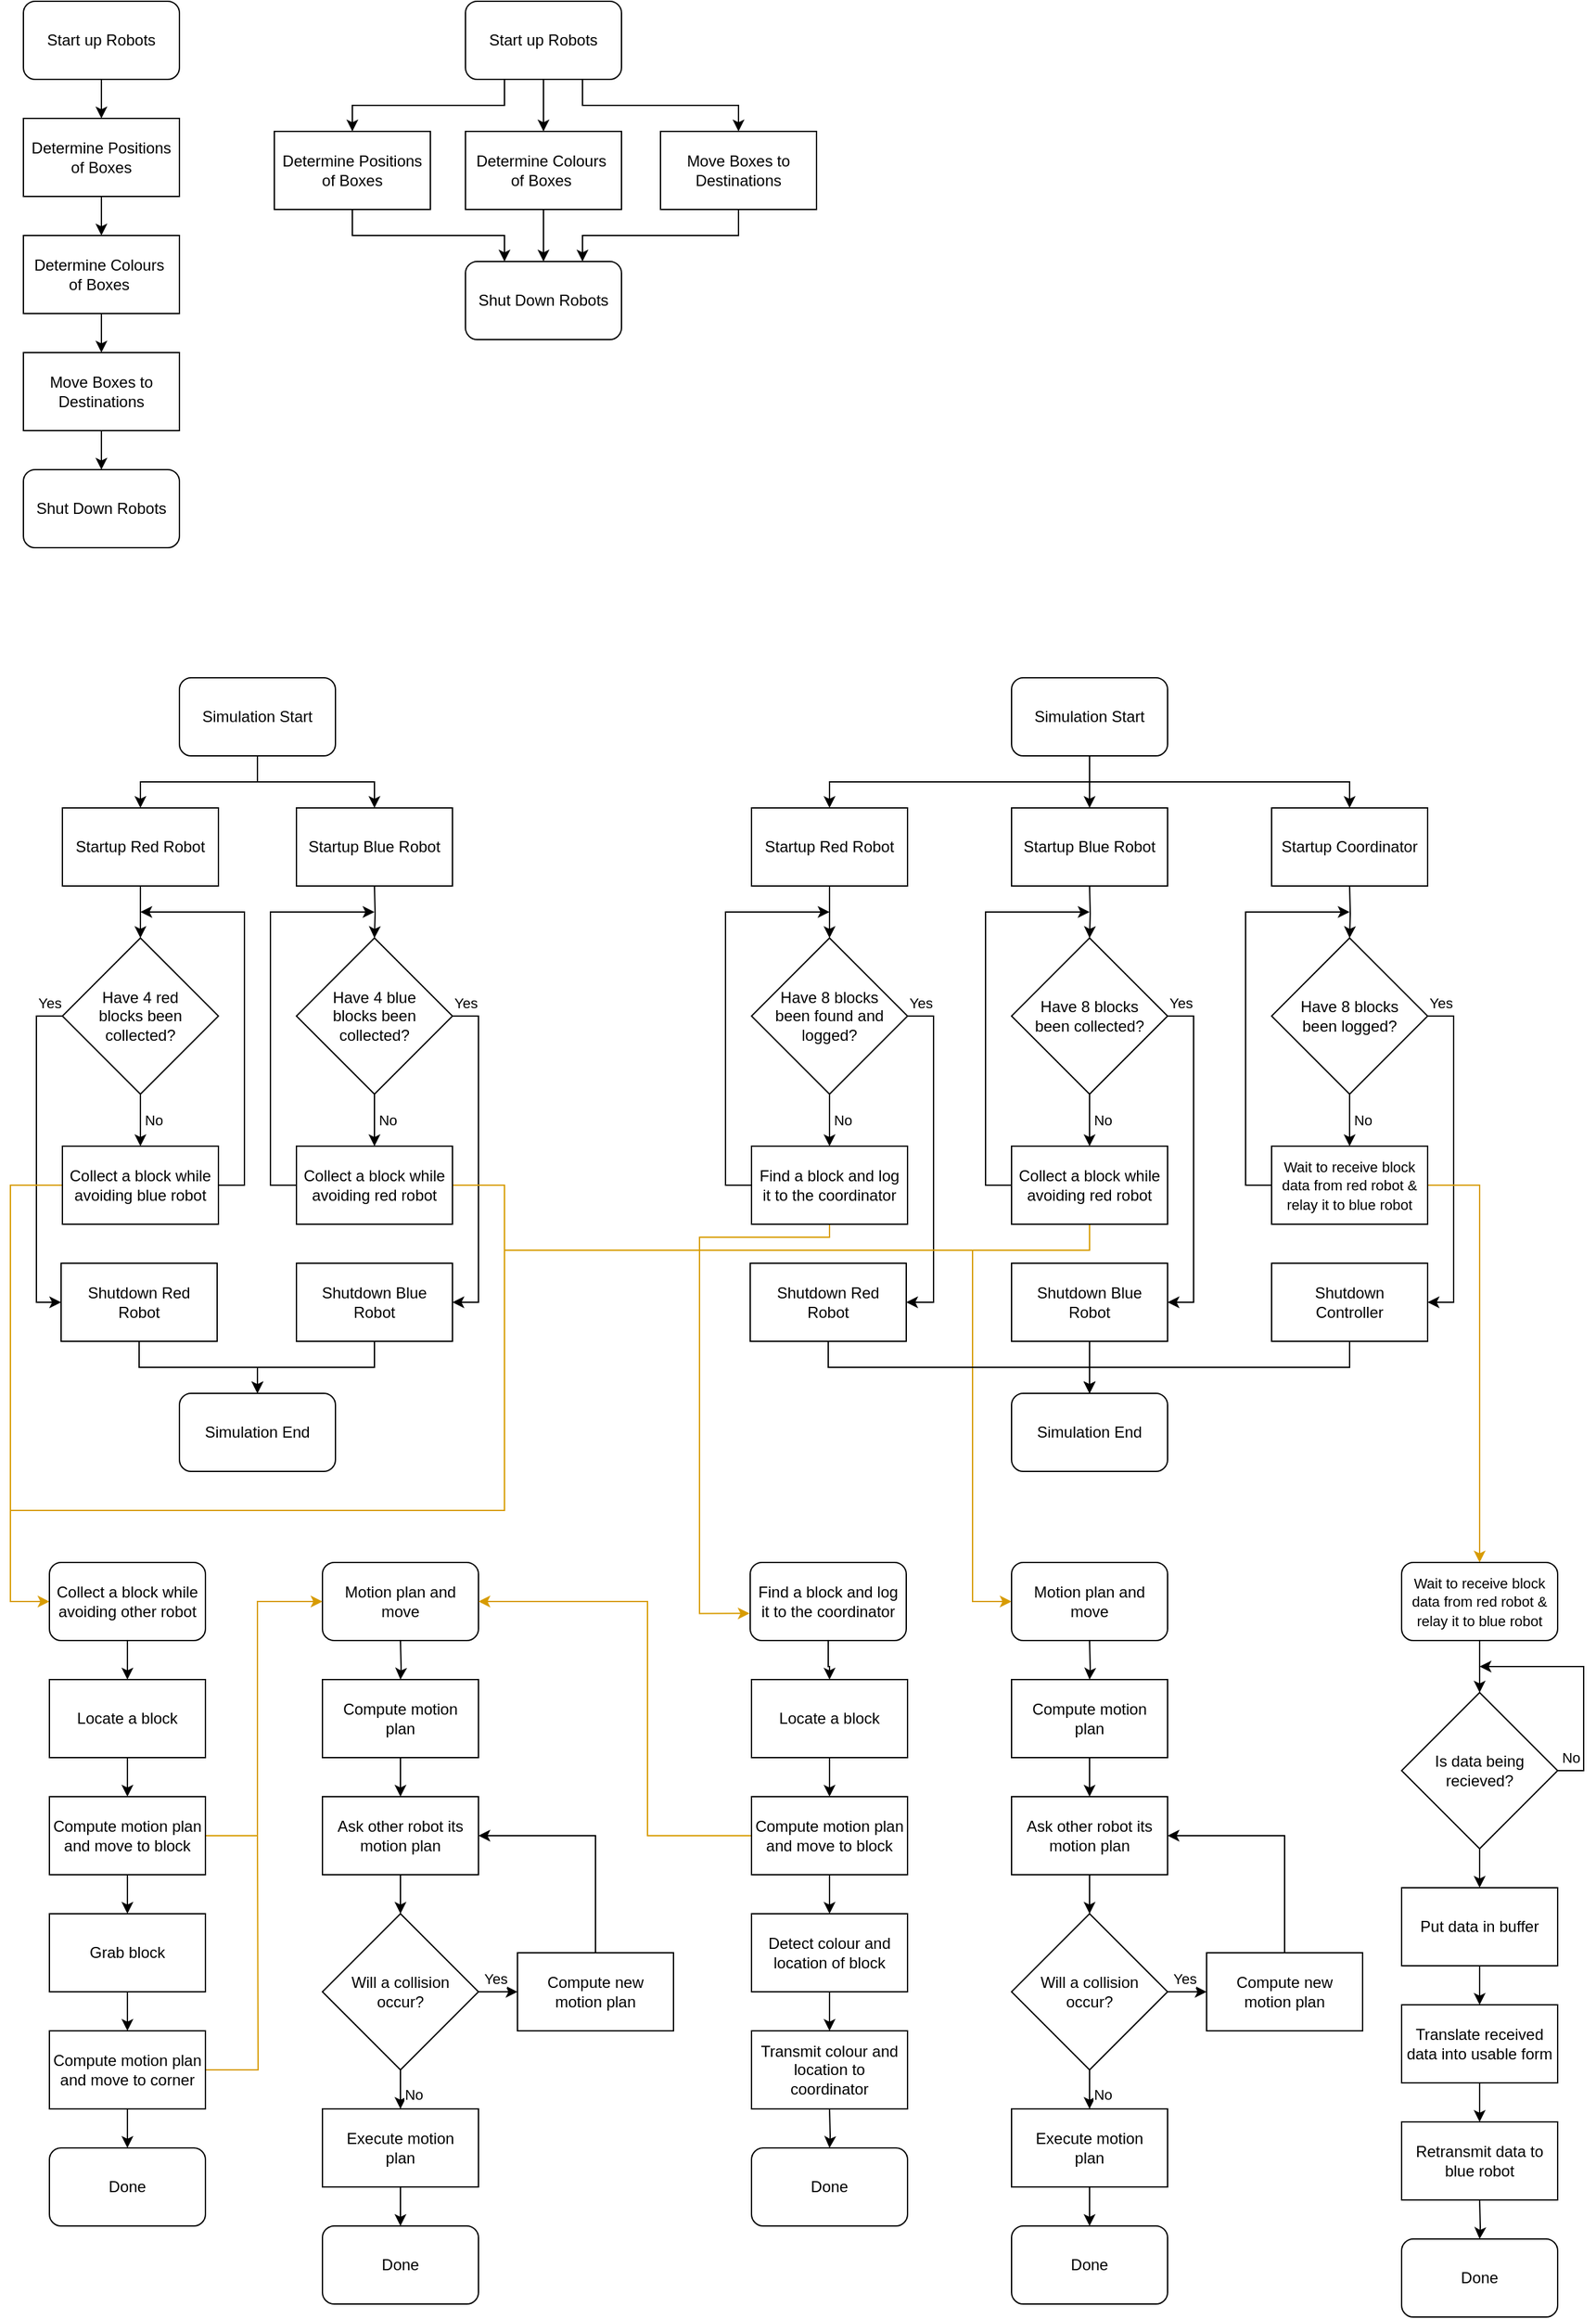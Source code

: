 <mxfile version="14.4.2" type="device"><diagram id="EqmtbJKo36eBYcf1aq3y" name="Page-1"><mxGraphModel dx="1554" dy="559" grid="1" gridSize="10" guides="1" tooltips="1" connect="1" arrows="1" fold="1" page="1" pageScale="1" pageWidth="10000" pageHeight="10000" math="0" shadow="0"><root><mxCell id="0"/><mxCell id="1" parent="0"/><mxCell id="kN3Ki9IEoAP0RZzpFt8Z-3" value="" style="edgeStyle=orthogonalEdgeStyle;rounded=0;orthogonalLoop=1;jettySize=auto;html=1;" parent="1" source="kN3Ki9IEoAP0RZzpFt8Z-1" target="kN3Ki9IEoAP0RZzpFt8Z-2" edge="1"><mxGeometry relative="1" as="geometry"/></mxCell><mxCell id="kN3Ki9IEoAP0RZzpFt8Z-1" value="Start up Robots" style="rounded=1;whiteSpace=wrap;html=1;" parent="1" vertex="1"><mxGeometry x="80" y="40" width="120" height="60" as="geometry"/></mxCell><mxCell id="kN3Ki9IEoAP0RZzpFt8Z-5" value="" style="edgeStyle=orthogonalEdgeStyle;rounded=0;orthogonalLoop=1;jettySize=auto;html=1;" parent="1" source="kN3Ki9IEoAP0RZzpFt8Z-2" target="kN3Ki9IEoAP0RZzpFt8Z-4" edge="1"><mxGeometry relative="1" as="geometry"/></mxCell><mxCell id="kN3Ki9IEoAP0RZzpFt8Z-2" value="Determine Positions of Boxes" style="rounded=0;whiteSpace=wrap;html=1;" parent="1" vertex="1"><mxGeometry x="80" y="130" width="120" height="60" as="geometry"/></mxCell><mxCell id="kN3Ki9IEoAP0RZzpFt8Z-7" value="" style="edgeStyle=orthogonalEdgeStyle;rounded=0;orthogonalLoop=1;jettySize=auto;html=1;" parent="1" source="kN3Ki9IEoAP0RZzpFt8Z-4" target="kN3Ki9IEoAP0RZzpFt8Z-6" edge="1"><mxGeometry relative="1" as="geometry"/></mxCell><mxCell id="kN3Ki9IEoAP0RZzpFt8Z-4" value="Determine Colours&amp;nbsp; &amp;nbsp;of Boxes&amp;nbsp;&amp;nbsp;" style="rounded=0;whiteSpace=wrap;html=1;" parent="1" vertex="1"><mxGeometry x="80" y="220" width="120" height="60" as="geometry"/></mxCell><mxCell id="kN3Ki9IEoAP0RZzpFt8Z-9" value="" style="edgeStyle=orthogonalEdgeStyle;rounded=0;orthogonalLoop=1;jettySize=auto;html=1;" parent="1" source="kN3Ki9IEoAP0RZzpFt8Z-6" target="kN3Ki9IEoAP0RZzpFt8Z-8" edge="1"><mxGeometry relative="1" as="geometry"/></mxCell><mxCell id="kN3Ki9IEoAP0RZzpFt8Z-6" value="Move Boxes to Destinations" style="rounded=0;whiteSpace=wrap;html=1;" parent="1" vertex="1"><mxGeometry x="80" y="310" width="120" height="60" as="geometry"/></mxCell><mxCell id="kN3Ki9IEoAP0RZzpFt8Z-8" value="Shut Down Robots" style="rounded=1;whiteSpace=wrap;html=1;" parent="1" vertex="1"><mxGeometry x="80" y="400" width="120" height="60" as="geometry"/></mxCell><mxCell id="kN3Ki9IEoAP0RZzpFt8Z-23" value="" style="edgeStyle=orthogonalEdgeStyle;rounded=0;orthogonalLoop=1;jettySize=auto;html=1;" parent="1" source="kN3Ki9IEoAP0RZzpFt8Z-13" target="kN3Ki9IEoAP0RZzpFt8Z-17" edge="1"><mxGeometry relative="1" as="geometry"/></mxCell><mxCell id="kN3Ki9IEoAP0RZzpFt8Z-24" style="edgeStyle=orthogonalEdgeStyle;rounded=0;orthogonalLoop=1;jettySize=auto;html=1;exitX=0.25;exitY=1;exitDx=0;exitDy=0;entryX=0.5;entryY=0;entryDx=0;entryDy=0;" parent="1" source="kN3Ki9IEoAP0RZzpFt8Z-13" target="kN3Ki9IEoAP0RZzpFt8Z-15" edge="1"><mxGeometry relative="1" as="geometry"/></mxCell><mxCell id="kN3Ki9IEoAP0RZzpFt8Z-25" style="edgeStyle=orthogonalEdgeStyle;rounded=0;orthogonalLoop=1;jettySize=auto;html=1;exitX=0.75;exitY=1;exitDx=0;exitDy=0;" parent="1" source="kN3Ki9IEoAP0RZzpFt8Z-13" target="kN3Ki9IEoAP0RZzpFt8Z-19" edge="1"><mxGeometry relative="1" as="geometry"/></mxCell><mxCell id="kN3Ki9IEoAP0RZzpFt8Z-13" value="Start up Robots" style="rounded=1;whiteSpace=wrap;html=1;" parent="1" vertex="1"><mxGeometry x="420" y="40" width="120" height="60" as="geometry"/></mxCell><mxCell id="kN3Ki9IEoAP0RZzpFt8Z-28" style="edgeStyle=orthogonalEdgeStyle;rounded=0;orthogonalLoop=1;jettySize=auto;html=1;exitX=0.5;exitY=1;exitDx=0;exitDy=0;entryX=0.25;entryY=0;entryDx=0;entryDy=0;" parent="1" source="kN3Ki9IEoAP0RZzpFt8Z-15" target="kN3Ki9IEoAP0RZzpFt8Z-20" edge="1"><mxGeometry relative="1" as="geometry"/></mxCell><mxCell id="kN3Ki9IEoAP0RZzpFt8Z-15" value="Determine Positions of Boxes" style="rounded=0;whiteSpace=wrap;html=1;" parent="1" vertex="1"><mxGeometry x="273" y="140" width="120" height="60" as="geometry"/></mxCell><mxCell id="kN3Ki9IEoAP0RZzpFt8Z-27" value="" style="edgeStyle=orthogonalEdgeStyle;rounded=0;orthogonalLoop=1;jettySize=auto;html=1;" parent="1" source="kN3Ki9IEoAP0RZzpFt8Z-17" target="kN3Ki9IEoAP0RZzpFt8Z-20" edge="1"><mxGeometry relative="1" as="geometry"/></mxCell><mxCell id="kN3Ki9IEoAP0RZzpFt8Z-17" value="Determine Colours&amp;nbsp; &amp;nbsp;of Boxes&amp;nbsp;&amp;nbsp;" style="rounded=0;whiteSpace=wrap;html=1;" parent="1" vertex="1"><mxGeometry x="420" y="140" width="120" height="60" as="geometry"/></mxCell><mxCell id="kN3Ki9IEoAP0RZzpFt8Z-26" style="edgeStyle=orthogonalEdgeStyle;rounded=0;orthogonalLoop=1;jettySize=auto;html=1;exitX=0.5;exitY=1;exitDx=0;exitDy=0;entryX=0.75;entryY=0;entryDx=0;entryDy=0;" parent="1" source="kN3Ki9IEoAP0RZzpFt8Z-19" target="kN3Ki9IEoAP0RZzpFt8Z-20" edge="1"><mxGeometry relative="1" as="geometry"/></mxCell><mxCell id="kN3Ki9IEoAP0RZzpFt8Z-19" value="Move Boxes to Destinations" style="rounded=0;whiteSpace=wrap;html=1;" parent="1" vertex="1"><mxGeometry x="570" y="140" width="120" height="60" as="geometry"/></mxCell><mxCell id="kN3Ki9IEoAP0RZzpFt8Z-20" value="Shut Down Robots" style="rounded=1;whiteSpace=wrap;html=1;" parent="1" vertex="1"><mxGeometry x="420" y="240" width="120" height="60" as="geometry"/></mxCell><mxCell id="kN3Ki9IEoAP0RZzpFt8Z-56" style="edgeStyle=orthogonalEdgeStyle;rounded=0;orthogonalLoop=1;jettySize=auto;html=1;entryX=0.5;entryY=0;entryDx=0;entryDy=0;" parent="1" source="kN3Ki9IEoAP0RZzpFt8Z-32" target="kN3Ki9IEoAP0RZzpFt8Z-40" edge="1"><mxGeometry relative="1" as="geometry"/></mxCell><mxCell id="kN3Ki9IEoAP0RZzpFt8Z-57" style="edgeStyle=orthogonalEdgeStyle;rounded=0;orthogonalLoop=1;jettySize=auto;html=1;" parent="1" source="kN3Ki9IEoAP0RZzpFt8Z-32" target="kN3Ki9IEoAP0RZzpFt8Z-41" edge="1"><mxGeometry relative="1" as="geometry"/></mxCell><mxCell id="kN3Ki9IEoAP0RZzpFt8Z-32" value="Simulation Start" style="rounded=1;whiteSpace=wrap;html=1;" parent="1" vertex="1"><mxGeometry x="200" y="560" width="120" height="60" as="geometry"/></mxCell><mxCell id="kN3Ki9IEoAP0RZzpFt8Z-39" value="Simulation End" style="rounded=1;whiteSpace=wrap;html=1;" parent="1" vertex="1"><mxGeometry x="200" y="1110" width="120" height="60" as="geometry"/></mxCell><mxCell id="kN3Ki9IEoAP0RZzpFt8Z-46" value="" style="edgeStyle=orthogonalEdgeStyle;rounded=0;orthogonalLoop=1;jettySize=auto;html=1;" parent="1" source="kN3Ki9IEoAP0RZzpFt8Z-40" target="kN3Ki9IEoAP0RZzpFt8Z-45" edge="1"><mxGeometry relative="1" as="geometry"/></mxCell><mxCell id="kN3Ki9IEoAP0RZzpFt8Z-40" value="Startup Red Robot" style="rounded=0;whiteSpace=wrap;html=1;" parent="1" vertex="1"><mxGeometry x="110" y="660" width="120" height="60" as="geometry"/></mxCell><mxCell id="kN3Ki9IEoAP0RZzpFt8Z-41" value="Startup Blue Robot" style="rounded=0;whiteSpace=wrap;html=1;" parent="1" vertex="1"><mxGeometry x="290" y="660" width="120" height="60" as="geometry"/></mxCell><mxCell id="kN3Ki9IEoAP0RZzpFt8Z-50" value="No" style="edgeStyle=orthogonalEdgeStyle;rounded=0;orthogonalLoop=1;jettySize=auto;html=1;" parent="1" source="kN3Ki9IEoAP0RZzpFt8Z-45" target="kN3Ki9IEoAP0RZzpFt8Z-49" edge="1"><mxGeometry y="10" relative="1" as="geometry"><mxPoint as="offset"/></mxGeometry></mxCell><mxCell id="kN3Ki9IEoAP0RZzpFt8Z-63" value="Yes" style="edgeStyle=orthogonalEdgeStyle;rounded=0;orthogonalLoop=1;jettySize=auto;html=1;entryX=0;entryY=0.5;entryDx=0;entryDy=0;" parent="1" source="kN3Ki9IEoAP0RZzpFt8Z-45" target="kN3Ki9IEoAP0RZzpFt8Z-54" edge="1"><mxGeometry x="-0.923" y="-10" relative="1" as="geometry"><mxPoint x="90" y="1040" as="targetPoint"/><Array as="points"><mxPoint x="90" y="820"/><mxPoint x="90" y="1040"/></Array><mxPoint as="offset"/></mxGeometry></mxCell><mxCell id="kN3Ki9IEoAP0RZzpFt8Z-45" value="Have 4 red&lt;br&gt;blocks been collected?" style="rhombus;whiteSpace=wrap;html=1;" parent="1" vertex="1"><mxGeometry x="110" y="760" width="120" height="120" as="geometry"/></mxCell><mxCell id="kN3Ki9IEoAP0RZzpFt8Z-47" value="" style="edgeStyle=orthogonalEdgeStyle;rounded=0;orthogonalLoop=1;jettySize=auto;html=1;" parent="1" target="kN3Ki9IEoAP0RZzpFt8Z-48" edge="1"><mxGeometry relative="1" as="geometry"><mxPoint x="350" y="720" as="sourcePoint"/></mxGeometry></mxCell><mxCell id="kN3Ki9IEoAP0RZzpFt8Z-59" value="No" style="edgeStyle=orthogonalEdgeStyle;rounded=0;orthogonalLoop=1;jettySize=auto;html=1;" parent="1" source="kN3Ki9IEoAP0RZzpFt8Z-48" target="kN3Ki9IEoAP0RZzpFt8Z-52" edge="1"><mxGeometry y="10" relative="1" as="geometry"><mxPoint as="offset"/></mxGeometry></mxCell><mxCell id="kN3Ki9IEoAP0RZzpFt8Z-62" value="Yes" style="edgeStyle=orthogonalEdgeStyle;rounded=0;orthogonalLoop=1;jettySize=auto;html=1;entryX=1;entryY=0.5;entryDx=0;entryDy=0;" parent="1" source="kN3Ki9IEoAP0RZzpFt8Z-48" target="kN3Ki9IEoAP0RZzpFt8Z-55" edge="1"><mxGeometry x="-0.923" y="10" relative="1" as="geometry"><mxPoint x="430" y="1040" as="targetPoint"/><Array as="points"><mxPoint x="430" y="820"/><mxPoint x="430" y="1040"/></Array><mxPoint as="offset"/></mxGeometry></mxCell><mxCell id="kN3Ki9IEoAP0RZzpFt8Z-48" value="Have 4 blue&lt;br&gt;blocks been collected?" style="rhombus;whiteSpace=wrap;html=1;" parent="1" vertex="1"><mxGeometry x="290" y="760" width="120" height="120" as="geometry"/></mxCell><mxCell id="kN3Ki9IEoAP0RZzpFt8Z-58" style="edgeStyle=orthogonalEdgeStyle;rounded=0;orthogonalLoop=1;jettySize=auto;html=1;" parent="1" source="kN3Ki9IEoAP0RZzpFt8Z-49" edge="1"><mxGeometry relative="1" as="geometry"><mxPoint x="170" y="740" as="targetPoint"/><Array as="points"><mxPoint x="250" y="950"/><mxPoint x="250" y="740"/></Array></mxGeometry></mxCell><mxCell id="DduvDmecqhcEpAnjBO_--11" style="edgeStyle=orthogonalEdgeStyle;rounded=0;orthogonalLoop=1;jettySize=auto;html=1;exitX=0;exitY=0.5;exitDx=0;exitDy=0;entryX=0;entryY=0.5;entryDx=0;entryDy=0;fillColor=#ffe6cc;strokeColor=#d79b00;" edge="1" parent="1" source="kN3Ki9IEoAP0RZzpFt8Z-49" target="DduvDmecqhcEpAnjBO_--1"><mxGeometry relative="1" as="geometry"><Array as="points"><mxPoint x="70" y="950"/><mxPoint x="70" y="1270"/></Array></mxGeometry></mxCell><mxCell id="kN3Ki9IEoAP0RZzpFt8Z-49" value="Collect a block while avoiding blue robot" style="rounded=0;whiteSpace=wrap;html=1;" parent="1" vertex="1"><mxGeometry x="110" y="920" width="120" height="60" as="geometry"/></mxCell><mxCell id="kN3Ki9IEoAP0RZzpFt8Z-60" style="edgeStyle=orthogonalEdgeStyle;rounded=0;orthogonalLoop=1;jettySize=auto;html=1;" parent="1" source="kN3Ki9IEoAP0RZzpFt8Z-52" edge="1"><mxGeometry relative="1" as="geometry"><mxPoint x="350" y="740" as="targetPoint"/><Array as="points"><mxPoint x="270" y="950"/><mxPoint x="270" y="740"/></Array></mxGeometry></mxCell><mxCell id="DduvDmecqhcEpAnjBO_--44" style="edgeStyle=orthogonalEdgeStyle;rounded=0;orthogonalLoop=1;jettySize=auto;html=1;endArrow=none;endFill=0;fillColor=#ffe6cc;strokeColor=#d79b00;" edge="1" parent="1" source="kN3Ki9IEoAP0RZzpFt8Z-52"><mxGeometry relative="1" as="geometry"><mxPoint x="70" y="1200" as="targetPoint"/><Array as="points"><mxPoint x="450" y="950"/><mxPoint x="450" y="1200"/></Array></mxGeometry></mxCell><mxCell id="kN3Ki9IEoAP0RZzpFt8Z-52" value="Collect a block while avoiding red robot" style="rounded=0;whiteSpace=wrap;html=1;" parent="1" vertex="1"><mxGeometry x="290" y="920" width="120" height="60" as="geometry"/></mxCell><mxCell id="kN3Ki9IEoAP0RZzpFt8Z-64" style="edgeStyle=orthogonalEdgeStyle;rounded=0;orthogonalLoop=1;jettySize=auto;html=1;entryX=0.5;entryY=0;entryDx=0;entryDy=0;" parent="1" source="kN3Ki9IEoAP0RZzpFt8Z-54" target="kN3Ki9IEoAP0RZzpFt8Z-39" edge="1"><mxGeometry relative="1" as="geometry"/></mxCell><mxCell id="kN3Ki9IEoAP0RZzpFt8Z-54" value="Shutdown Red&lt;br&gt;Robot" style="rounded=0;whiteSpace=wrap;html=1;" parent="1" vertex="1"><mxGeometry x="109" y="1010" width="120" height="60" as="geometry"/></mxCell><mxCell id="kN3Ki9IEoAP0RZzpFt8Z-65" style="edgeStyle=orthogonalEdgeStyle;rounded=0;orthogonalLoop=1;jettySize=auto;html=1;" parent="1" source="kN3Ki9IEoAP0RZzpFt8Z-55" edge="1"><mxGeometry relative="1" as="geometry"><mxPoint x="260" y="1110" as="targetPoint"/><Array as="points"><mxPoint x="350" y="1090"/><mxPoint x="260" y="1090"/></Array></mxGeometry></mxCell><mxCell id="kN3Ki9IEoAP0RZzpFt8Z-55" value="Shutdown Blue&lt;br&gt;Robot" style="rounded=0;whiteSpace=wrap;html=1;" parent="1" vertex="1"><mxGeometry x="290" y="1010" width="120" height="60" as="geometry"/></mxCell><mxCell id="kN3Ki9IEoAP0RZzpFt8Z-100" style="edgeStyle=orthogonalEdgeStyle;rounded=0;orthogonalLoop=1;jettySize=auto;html=1;strokeColor=#000000;entryX=0.5;entryY=0;entryDx=0;entryDy=0;" parent="1" source="kN3Ki9IEoAP0RZzpFt8Z-68" target="kN3Ki9IEoAP0RZzpFt8Z-71" edge="1"><mxGeometry relative="1" as="geometry"><mxPoint x="840" y="650" as="targetPoint"/><Array as="points"><mxPoint x="900" y="640"/><mxPoint x="700" y="640"/></Array></mxGeometry></mxCell><mxCell id="kN3Ki9IEoAP0RZzpFt8Z-101" style="edgeStyle=orthogonalEdgeStyle;rounded=0;orthogonalLoop=1;jettySize=auto;html=1;strokeColor=#000000;" parent="1" source="kN3Ki9IEoAP0RZzpFt8Z-68" target="kN3Ki9IEoAP0RZzpFt8Z-91" edge="1"><mxGeometry relative="1" as="geometry"><Array as="points"><mxPoint x="900" y="640"/><mxPoint x="1100" y="640"/></Array></mxGeometry></mxCell><mxCell id="kN3Ki9IEoAP0RZzpFt8Z-102" value="" style="edgeStyle=orthogonalEdgeStyle;rounded=0;orthogonalLoop=1;jettySize=auto;html=1;strokeColor=#000000;" parent="1" source="kN3Ki9IEoAP0RZzpFt8Z-68" target="kN3Ki9IEoAP0RZzpFt8Z-72" edge="1"><mxGeometry relative="1" as="geometry"/></mxCell><mxCell id="kN3Ki9IEoAP0RZzpFt8Z-68" value="Simulation Start" style="rounded=1;whiteSpace=wrap;html=1;" parent="1" vertex="1"><mxGeometry x="840" y="560" width="120" height="60" as="geometry"/></mxCell><mxCell id="kN3Ki9IEoAP0RZzpFt8Z-69" value="Simulation End" style="rounded=1;whiteSpace=wrap;html=1;" parent="1" vertex="1"><mxGeometry x="840" y="1110" width="120" height="60" as="geometry"/></mxCell><mxCell id="kN3Ki9IEoAP0RZzpFt8Z-70" value="" style="edgeStyle=orthogonalEdgeStyle;rounded=0;orthogonalLoop=1;jettySize=auto;html=1;" parent="1" source="kN3Ki9IEoAP0RZzpFt8Z-71" target="kN3Ki9IEoAP0RZzpFt8Z-75" edge="1"><mxGeometry relative="1" as="geometry"/></mxCell><mxCell id="kN3Ki9IEoAP0RZzpFt8Z-71" value="Startup Red Robot" style="rounded=0;whiteSpace=wrap;html=1;" parent="1" vertex="1"><mxGeometry x="640" y="660" width="120" height="60" as="geometry"/></mxCell><mxCell id="kN3Ki9IEoAP0RZzpFt8Z-72" value="Startup Blue Robot" style="rounded=0;whiteSpace=wrap;html=1;" parent="1" vertex="1"><mxGeometry x="840" y="660" width="120" height="60" as="geometry"/></mxCell><mxCell id="kN3Ki9IEoAP0RZzpFt8Z-73" value="No" style="edgeStyle=orthogonalEdgeStyle;rounded=0;orthogonalLoop=1;jettySize=auto;html=1;" parent="1" source="kN3Ki9IEoAP0RZzpFt8Z-75" target="kN3Ki9IEoAP0RZzpFt8Z-81" edge="1"><mxGeometry y="10" relative="1" as="geometry"><mxPoint as="offset"/></mxGeometry></mxCell><mxCell id="kN3Ki9IEoAP0RZzpFt8Z-89" value="Yes" style="edgeStyle=orthogonalEdgeStyle;rounded=0;orthogonalLoop=1;jettySize=auto;html=1;strokeColor=#000000;entryX=1;entryY=0.5;entryDx=0;entryDy=0;" parent="1" source="kN3Ki9IEoAP0RZzpFt8Z-75" target="kN3Ki9IEoAP0RZzpFt8Z-85" edge="1"><mxGeometry x="-0.923" y="10" relative="1" as="geometry"><mxPoint x="770" y="1040" as="targetPoint"/><Array as="points"><mxPoint x="780" y="820"/><mxPoint x="780" y="1040"/></Array><mxPoint as="offset"/></mxGeometry></mxCell><mxCell id="kN3Ki9IEoAP0RZzpFt8Z-75" value="Have 8 blocks&lt;br&gt;been found and&lt;br&gt;logged?" style="rhombus;whiteSpace=wrap;html=1;" parent="1" vertex="1"><mxGeometry x="640" y="760" width="120" height="120" as="geometry"/></mxCell><mxCell id="kN3Ki9IEoAP0RZzpFt8Z-76" value="" style="edgeStyle=orthogonalEdgeStyle;rounded=0;orthogonalLoop=1;jettySize=auto;html=1;" parent="1" target="kN3Ki9IEoAP0RZzpFt8Z-79" edge="1"><mxGeometry relative="1" as="geometry"><mxPoint x="900.0" y="720" as="sourcePoint"/></mxGeometry></mxCell><mxCell id="kN3Ki9IEoAP0RZzpFt8Z-77" value="No" style="edgeStyle=orthogonalEdgeStyle;rounded=0;orthogonalLoop=1;jettySize=auto;html=1;" parent="1" source="kN3Ki9IEoAP0RZzpFt8Z-79" target="kN3Ki9IEoAP0RZzpFt8Z-83" edge="1"><mxGeometry y="10" relative="1" as="geometry"><mxPoint as="offset"/></mxGeometry></mxCell><mxCell id="kN3Ki9IEoAP0RZzpFt8Z-78" value="Yes" style="edgeStyle=orthogonalEdgeStyle;rounded=0;orthogonalLoop=1;jettySize=auto;html=1;entryX=1;entryY=0.5;entryDx=0;entryDy=0;" parent="1" source="kN3Ki9IEoAP0RZzpFt8Z-79" target="kN3Ki9IEoAP0RZzpFt8Z-87" edge="1"><mxGeometry x="-0.923" y="10" relative="1" as="geometry"><mxPoint x="980" y="1040" as="targetPoint"/><Array as="points"><mxPoint x="980" y="820"/><mxPoint x="980" y="1040"/></Array><mxPoint as="offset"/></mxGeometry></mxCell><mxCell id="kN3Ki9IEoAP0RZzpFt8Z-79" value="Have 8&amp;nbsp;blocks&lt;br&gt;been collected?" style="rhombus;whiteSpace=wrap;html=1;" parent="1" vertex="1"><mxGeometry x="840" y="760" width="120" height="120" as="geometry"/></mxCell><mxCell id="kN3Ki9IEoAP0RZzpFt8Z-90" style="edgeStyle=orthogonalEdgeStyle;rounded=0;orthogonalLoop=1;jettySize=auto;html=1;strokeColor=#000000;" parent="1" source="kN3Ki9IEoAP0RZzpFt8Z-81" edge="1"><mxGeometry relative="1" as="geometry"><mxPoint x="700" y="740" as="targetPoint"/><Array as="points"><mxPoint x="620" y="950"/><mxPoint x="620" y="740"/></Array></mxGeometry></mxCell><mxCell id="DduvDmecqhcEpAnjBO_--46" style="edgeStyle=orthogonalEdgeStyle;rounded=0;orthogonalLoop=1;jettySize=auto;html=1;entryX=-0.004;entryY=0.653;entryDx=0;entryDy=0;entryPerimeter=0;endArrow=classic;endFill=1;fillColor=#ffe6cc;strokeColor=#d79b00;" edge="1" parent="1" source="kN3Ki9IEoAP0RZzpFt8Z-81" target="DduvDmecqhcEpAnjBO_--45"><mxGeometry relative="1" as="geometry"><Array as="points"><mxPoint x="700" y="990"/><mxPoint x="600" y="990"/><mxPoint x="600" y="1279"/></Array></mxGeometry></mxCell><mxCell id="kN3Ki9IEoAP0RZzpFt8Z-81" value="Find a block and log&lt;br&gt;it to the coordinator" style="rounded=0;whiteSpace=wrap;html=1;" parent="1" vertex="1"><mxGeometry x="640" y="920" width="120" height="60" as="geometry"/></mxCell><mxCell id="kN3Ki9IEoAP0RZzpFt8Z-82" style="edgeStyle=orthogonalEdgeStyle;rounded=0;orthogonalLoop=1;jettySize=auto;html=1;" parent="1" source="kN3Ki9IEoAP0RZzpFt8Z-83" edge="1"><mxGeometry relative="1" as="geometry"><mxPoint x="900.0" y="740" as="targetPoint"/><Array as="points"><mxPoint x="820" y="950"/><mxPoint x="820" y="740"/></Array></mxGeometry></mxCell><mxCell id="DduvDmecqhcEpAnjBO_--59" style="edgeStyle=orthogonalEdgeStyle;rounded=0;orthogonalLoop=1;jettySize=auto;html=1;endArrow=none;endFill=0;fillColor=#ffe6cc;strokeColor=#d79b00;" edge="1" parent="1" source="kN3Ki9IEoAP0RZzpFt8Z-83"><mxGeometry relative="1" as="geometry"><mxPoint x="450" y="1010" as="targetPoint"/><Array as="points"><mxPoint x="900" y="1000"/><mxPoint x="450" y="1000"/></Array></mxGeometry></mxCell><mxCell id="DduvDmecqhcEpAnjBO_--89" style="edgeStyle=orthogonalEdgeStyle;rounded=0;orthogonalLoop=1;jettySize=auto;html=1;entryX=0;entryY=0.5;entryDx=0;entryDy=0;endArrow=classic;endFill=1;fillColor=#ffe6cc;strokeColor=#d79b00;" edge="1" parent="1" source="kN3Ki9IEoAP0RZzpFt8Z-83" target="DduvDmecqhcEpAnjBO_--84"><mxGeometry relative="1" as="geometry"><Array as="points"><mxPoint x="900" y="1000"/><mxPoint x="810" y="1000"/><mxPoint x="810" y="1270"/></Array></mxGeometry></mxCell><mxCell id="kN3Ki9IEoAP0RZzpFt8Z-83" value="Collect a block while avoiding red robot" style="rounded=0;whiteSpace=wrap;html=1;" parent="1" vertex="1"><mxGeometry x="840" y="920" width="120" height="60" as="geometry"/></mxCell><mxCell id="kN3Ki9IEoAP0RZzpFt8Z-103" style="edgeStyle=orthogonalEdgeStyle;rounded=0;orthogonalLoop=1;jettySize=auto;html=1;entryX=0.5;entryY=0;entryDx=0;entryDy=0;strokeColor=#000000;" parent="1" source="kN3Ki9IEoAP0RZzpFt8Z-85" target="kN3Ki9IEoAP0RZzpFt8Z-69" edge="1"><mxGeometry relative="1" as="geometry"><Array as="points"><mxPoint x="699" y="1090"/><mxPoint x="900" y="1090"/></Array></mxGeometry></mxCell><mxCell id="kN3Ki9IEoAP0RZzpFt8Z-85" value="Shutdown Red&lt;br&gt;Robot" style="rounded=0;whiteSpace=wrap;html=1;" parent="1" vertex="1"><mxGeometry x="639" y="1010" width="120" height="60" as="geometry"/></mxCell><mxCell id="kN3Ki9IEoAP0RZzpFt8Z-104" value="" style="edgeStyle=orthogonalEdgeStyle;rounded=0;orthogonalLoop=1;jettySize=auto;html=1;strokeColor=#000000;" parent="1" source="kN3Ki9IEoAP0RZzpFt8Z-87" target="kN3Ki9IEoAP0RZzpFt8Z-69" edge="1"><mxGeometry relative="1" as="geometry"/></mxCell><mxCell id="kN3Ki9IEoAP0RZzpFt8Z-87" value="Shutdown Blue&lt;br&gt;Robot" style="rounded=0;whiteSpace=wrap;html=1;" parent="1" vertex="1"><mxGeometry x="840" y="1010" width="120" height="60" as="geometry"/></mxCell><mxCell id="kN3Ki9IEoAP0RZzpFt8Z-91" value="Startup Coordinator" style="rounded=0;whiteSpace=wrap;html=1;" parent="1" vertex="1"><mxGeometry x="1040" y="660" width="120" height="60" as="geometry"/></mxCell><mxCell id="kN3Ki9IEoAP0RZzpFt8Z-92" value="" style="edgeStyle=orthogonalEdgeStyle;rounded=0;orthogonalLoop=1;jettySize=auto;html=1;" parent="1" target="kN3Ki9IEoAP0RZzpFt8Z-95" edge="1"><mxGeometry relative="1" as="geometry"><mxPoint x="1100.0" y="720" as="sourcePoint"/></mxGeometry></mxCell><mxCell id="kN3Ki9IEoAP0RZzpFt8Z-93" value="No" style="edgeStyle=orthogonalEdgeStyle;rounded=0;orthogonalLoop=1;jettySize=auto;html=1;" parent="1" source="kN3Ki9IEoAP0RZzpFt8Z-95" target="kN3Ki9IEoAP0RZzpFt8Z-97" edge="1"><mxGeometry y="10" relative="1" as="geometry"><mxPoint as="offset"/></mxGeometry></mxCell><mxCell id="kN3Ki9IEoAP0RZzpFt8Z-94" value="Yes" style="edgeStyle=orthogonalEdgeStyle;rounded=0;orthogonalLoop=1;jettySize=auto;html=1;entryX=1;entryY=0.5;entryDx=0;entryDy=0;" parent="1" source="kN3Ki9IEoAP0RZzpFt8Z-95" target="kN3Ki9IEoAP0RZzpFt8Z-98" edge="1"><mxGeometry x="-0.923" y="10" relative="1" as="geometry"><mxPoint x="1180" y="1040" as="targetPoint"/><Array as="points"><mxPoint x="1180" y="820"/><mxPoint x="1180" y="1040"/></Array><mxPoint as="offset"/></mxGeometry></mxCell><mxCell id="kN3Ki9IEoAP0RZzpFt8Z-95" value="Have 8&amp;nbsp;blocks&lt;br&gt;been logged?" style="rhombus;whiteSpace=wrap;html=1;" parent="1" vertex="1"><mxGeometry x="1040" y="760" width="120" height="120" as="geometry"/></mxCell><mxCell id="kN3Ki9IEoAP0RZzpFt8Z-96" style="edgeStyle=orthogonalEdgeStyle;rounded=0;orthogonalLoop=1;jettySize=auto;html=1;" parent="1" source="kN3Ki9IEoAP0RZzpFt8Z-97" edge="1"><mxGeometry relative="1" as="geometry"><mxPoint x="1100.0" y="740" as="targetPoint"/><Array as="points"><mxPoint x="1020" y="950"/><mxPoint x="1020" y="740"/></Array></mxGeometry></mxCell><mxCell id="DduvDmecqhcEpAnjBO_--61" style="edgeStyle=orthogonalEdgeStyle;rounded=0;orthogonalLoop=1;jettySize=auto;html=1;endArrow=classic;endFill=1;fillColor=#ffe6cc;strokeColor=#d79b00;entryX=0.5;entryY=0;entryDx=0;entryDy=0;" edge="1" parent="1" source="kN3Ki9IEoAP0RZzpFt8Z-97" target="DduvDmecqhcEpAnjBO_--60"><mxGeometry relative="1" as="geometry"><mxPoint x="1220" y="1230" as="targetPoint"/><Array as="points"><mxPoint x="1200" y="950"/></Array></mxGeometry></mxCell><mxCell id="kN3Ki9IEoAP0RZzpFt8Z-97" value="&lt;font style=&quot;font-size: 11px&quot;&gt;Wait to receive block data from red robot &amp;amp; relay it to blue robot&lt;/font&gt;" style="rounded=0;whiteSpace=wrap;html=1;" parent="1" vertex="1"><mxGeometry x="1040" y="920" width="120" height="60" as="geometry"/></mxCell><mxCell id="kN3Ki9IEoAP0RZzpFt8Z-105" style="edgeStyle=orthogonalEdgeStyle;rounded=0;orthogonalLoop=1;jettySize=auto;html=1;entryX=0.5;entryY=0;entryDx=0;entryDy=0;strokeColor=#000000;" parent="1" source="kN3Ki9IEoAP0RZzpFt8Z-98" target="kN3Ki9IEoAP0RZzpFt8Z-69" edge="1"><mxGeometry relative="1" as="geometry"><Array as="points"><mxPoint x="1100" y="1090"/><mxPoint x="900" y="1090"/></Array></mxGeometry></mxCell><mxCell id="kN3Ki9IEoAP0RZzpFt8Z-98" value="Shutdown&lt;br&gt;Controller" style="rounded=0;whiteSpace=wrap;html=1;" parent="1" vertex="1"><mxGeometry x="1040" y="1010" width="120" height="60" as="geometry"/></mxCell><mxCell id="DduvDmecqhcEpAnjBO_--3" value="" style="edgeStyle=orthogonalEdgeStyle;rounded=0;orthogonalLoop=1;jettySize=auto;html=1;" edge="1" parent="1" source="DduvDmecqhcEpAnjBO_--1" target="DduvDmecqhcEpAnjBO_--2"><mxGeometry relative="1" as="geometry"/></mxCell><mxCell id="DduvDmecqhcEpAnjBO_--1" value="Collect a block while avoiding other robot" style="rounded=1;whiteSpace=wrap;html=1;" vertex="1" parent="1"><mxGeometry x="100" y="1240" width="120" height="60" as="geometry"/></mxCell><mxCell id="DduvDmecqhcEpAnjBO_--5" value="" style="edgeStyle=orthogonalEdgeStyle;rounded=0;orthogonalLoop=1;jettySize=auto;html=1;" edge="1" parent="1" target="DduvDmecqhcEpAnjBO_--4"><mxGeometry relative="1" as="geometry"><mxPoint x="370" y="1300" as="sourcePoint"/></mxGeometry></mxCell><mxCell id="DduvDmecqhcEpAnjBO_--38" value="" style="edgeStyle=orthogonalEdgeStyle;rounded=0;orthogonalLoop=1;jettySize=auto;html=1;" edge="1" parent="1" source="DduvDmecqhcEpAnjBO_--2" target="DduvDmecqhcEpAnjBO_--37"><mxGeometry relative="1" as="geometry"/></mxCell><mxCell id="DduvDmecqhcEpAnjBO_--2" value="Locate a block" style="rounded=0;whiteSpace=wrap;html=1;" vertex="1" parent="1"><mxGeometry x="100" y="1330" width="120" height="60" as="geometry"/></mxCell><mxCell id="DduvDmecqhcEpAnjBO_--7" value="" style="edgeStyle=orthogonalEdgeStyle;rounded=0;orthogonalLoop=1;jettySize=auto;html=1;" edge="1" parent="1" source="DduvDmecqhcEpAnjBO_--4" target="DduvDmecqhcEpAnjBO_--6"><mxGeometry relative="1" as="geometry"/></mxCell><mxCell id="DduvDmecqhcEpAnjBO_--4" value="Compute motion&lt;br&gt;plan" style="rounded=0;whiteSpace=wrap;html=1;" vertex="1" parent="1"><mxGeometry x="310" y="1330" width="120" height="60" as="geometry"/></mxCell><mxCell id="DduvDmecqhcEpAnjBO_--9" value="" style="edgeStyle=orthogonalEdgeStyle;rounded=0;orthogonalLoop=1;jettySize=auto;html=1;" edge="1" parent="1" source="DduvDmecqhcEpAnjBO_--6" target="DduvDmecqhcEpAnjBO_--8"><mxGeometry relative="1" as="geometry"/></mxCell><mxCell id="DduvDmecqhcEpAnjBO_--6" value="Ask other robot its motion plan" style="rounded=0;whiteSpace=wrap;html=1;" vertex="1" parent="1"><mxGeometry x="310" y="1420" width="120" height="60" as="geometry"/></mxCell><mxCell id="DduvDmecqhcEpAnjBO_--14" value="No" style="edgeStyle=orthogonalEdgeStyle;rounded=0;orthogonalLoop=1;jettySize=auto;html=1;" edge="1" parent="1" source="DduvDmecqhcEpAnjBO_--8"><mxGeometry x="0.2" y="10" relative="1" as="geometry"><mxPoint x="370" y="1660" as="targetPoint"/><mxPoint as="offset"/></mxGeometry></mxCell><mxCell id="DduvDmecqhcEpAnjBO_--28" value="Yes" style="edgeStyle=orthogonalEdgeStyle;rounded=0;orthogonalLoop=1;jettySize=auto;html=1;" edge="1" parent="1" source="DduvDmecqhcEpAnjBO_--8" target="DduvDmecqhcEpAnjBO_--27"><mxGeometry x="-0.5" y="10" relative="1" as="geometry"><mxPoint as="offset"/></mxGeometry></mxCell><mxCell id="DduvDmecqhcEpAnjBO_--8" value="Will a collision&lt;br&gt;occur?" style="rhombus;whiteSpace=wrap;html=1;" vertex="1" parent="1"><mxGeometry x="310" y="1510" width="120" height="120" as="geometry"/></mxCell><mxCell id="DduvDmecqhcEpAnjBO_--15" value="Grab block" style="rounded=0;whiteSpace=wrap;html=1;" vertex="1" parent="1"><mxGeometry x="100" y="1510" width="120" height="60" as="geometry"/></mxCell><mxCell id="DduvDmecqhcEpAnjBO_--17" value="" style="edgeStyle=orthogonalEdgeStyle;rounded=0;orthogonalLoop=1;jettySize=auto;html=1;" edge="1" parent="1"><mxGeometry relative="1" as="geometry"><mxPoint x="160" y="1570" as="sourcePoint"/><mxPoint x="160.0" y="1600" as="targetPoint"/></mxGeometry></mxCell><mxCell id="DduvDmecqhcEpAnjBO_--25" value="Done" style="rounded=1;whiteSpace=wrap;html=1;" vertex="1" parent="1"><mxGeometry x="100" y="1690" width="120" height="60" as="geometry"/></mxCell><mxCell id="DduvDmecqhcEpAnjBO_--29" style="edgeStyle=orthogonalEdgeStyle;rounded=0;orthogonalLoop=1;jettySize=auto;html=1;entryX=1;entryY=0.5;entryDx=0;entryDy=0;" edge="1" parent="1" source="DduvDmecqhcEpAnjBO_--27" target="DduvDmecqhcEpAnjBO_--6"><mxGeometry relative="1" as="geometry"><Array as="points"><mxPoint x="520" y="1450"/></Array></mxGeometry></mxCell><mxCell id="DduvDmecqhcEpAnjBO_--27" value="Compute new&lt;br&gt;motion plan" style="rounded=0;whiteSpace=wrap;html=1;" vertex="1" parent="1"><mxGeometry x="460" y="1540" width="120" height="60" as="geometry"/></mxCell><mxCell id="DduvDmecqhcEpAnjBO_--33" value="Motion plan and move" style="rounded=1;whiteSpace=wrap;html=1;" vertex="1" parent="1"><mxGeometry x="310" y="1240" width="120" height="60" as="geometry"/></mxCell><mxCell id="DduvDmecqhcEpAnjBO_--36" value="" style="edgeStyle=orthogonalEdgeStyle;rounded=0;orthogonalLoop=1;jettySize=auto;html=1;" edge="1" parent="1" source="DduvDmecqhcEpAnjBO_--34" target="DduvDmecqhcEpAnjBO_--35"><mxGeometry relative="1" as="geometry"/></mxCell><mxCell id="DduvDmecqhcEpAnjBO_--34" value="Execute motion&lt;br&gt;plan" style="rounded=0;whiteSpace=wrap;html=1;" vertex="1" parent="1"><mxGeometry x="310" y="1660" width="120" height="60" as="geometry"/></mxCell><mxCell id="DduvDmecqhcEpAnjBO_--35" value="Done" style="rounded=1;whiteSpace=wrap;html=1;" vertex="1" parent="1"><mxGeometry x="310" y="1750" width="120" height="60" as="geometry"/></mxCell><mxCell id="DduvDmecqhcEpAnjBO_--39" style="edgeStyle=orthogonalEdgeStyle;rounded=0;orthogonalLoop=1;jettySize=auto;html=1;entryX=0;entryY=0.5;entryDx=0;entryDy=0;fillColor=#ffe6cc;strokeColor=#d79b00;" edge="1" parent="1" source="DduvDmecqhcEpAnjBO_--37" target="DduvDmecqhcEpAnjBO_--33"><mxGeometry relative="1" as="geometry"><Array as="points"><mxPoint x="260" y="1450"/><mxPoint x="260" y="1270"/></Array></mxGeometry></mxCell><mxCell id="DduvDmecqhcEpAnjBO_--40" value="" style="edgeStyle=orthogonalEdgeStyle;rounded=0;orthogonalLoop=1;jettySize=auto;html=1;" edge="1" parent="1" source="DduvDmecqhcEpAnjBO_--37" target="DduvDmecqhcEpAnjBO_--15"><mxGeometry relative="1" as="geometry"/></mxCell><mxCell id="DduvDmecqhcEpAnjBO_--37" value="Compute motion plan and move to block" style="rounded=0;whiteSpace=wrap;html=1;" vertex="1" parent="1"><mxGeometry x="100" y="1420" width="120" height="60" as="geometry"/></mxCell><mxCell id="DduvDmecqhcEpAnjBO_--41" value="" style="edgeStyle=orthogonalEdgeStyle;rounded=0;orthogonalLoop=1;jettySize=auto;html=1;" edge="1" source="DduvDmecqhcEpAnjBO_--42" parent="1"><mxGeometry relative="1" as="geometry"><mxPoint x="160" y="1690" as="targetPoint"/></mxGeometry></mxCell><mxCell id="DduvDmecqhcEpAnjBO_--43" style="edgeStyle=orthogonalEdgeStyle;rounded=0;orthogonalLoop=1;jettySize=auto;html=1;fillColor=#ffe6cc;strokeColor=#d79b00;endArrow=none;endFill=0;" edge="1" parent="1" source="DduvDmecqhcEpAnjBO_--42"><mxGeometry relative="1" as="geometry"><mxPoint x="260" y="1450" as="targetPoint"/></mxGeometry></mxCell><mxCell id="DduvDmecqhcEpAnjBO_--42" value="Compute motion plan and move to corner" style="rounded=0;whiteSpace=wrap;html=1;" vertex="1" parent="1"><mxGeometry x="100" y="1600" width="120" height="60" as="geometry"/></mxCell><mxCell id="DduvDmecqhcEpAnjBO_--48" value="" style="edgeStyle=orthogonalEdgeStyle;rounded=0;orthogonalLoop=1;jettySize=auto;html=1;endArrow=classic;endFill=1;" edge="1" parent="1" source="DduvDmecqhcEpAnjBO_--45" target="DduvDmecqhcEpAnjBO_--47"><mxGeometry relative="1" as="geometry"/></mxCell><mxCell id="DduvDmecqhcEpAnjBO_--45" value="Find a block and log&lt;br&gt;it to the coordinator" style="rounded=1;whiteSpace=wrap;html=1;" vertex="1" parent="1"><mxGeometry x="639" y="1240" width="120" height="60" as="geometry"/></mxCell><mxCell id="DduvDmecqhcEpAnjBO_--50" value="" style="edgeStyle=orthogonalEdgeStyle;rounded=0;orthogonalLoop=1;jettySize=auto;html=1;endArrow=classic;endFill=1;" edge="1" parent="1" source="DduvDmecqhcEpAnjBO_--47" target="DduvDmecqhcEpAnjBO_--49"><mxGeometry relative="1" as="geometry"/></mxCell><mxCell id="DduvDmecqhcEpAnjBO_--47" value="Locate a block" style="rounded=0;whiteSpace=wrap;html=1;" vertex="1" parent="1"><mxGeometry x="640" y="1330" width="120" height="60" as="geometry"/></mxCell><mxCell id="DduvDmecqhcEpAnjBO_--51" style="edgeStyle=orthogonalEdgeStyle;rounded=0;orthogonalLoop=1;jettySize=auto;html=1;entryX=1;entryY=0.5;entryDx=0;entryDy=0;endArrow=classic;endFill=1;fillColor=#ffe6cc;strokeColor=#d79b00;" edge="1" parent="1" source="DduvDmecqhcEpAnjBO_--49" target="DduvDmecqhcEpAnjBO_--33"><mxGeometry relative="1" as="geometry"><Array as="points"><mxPoint x="560" y="1450"/><mxPoint x="560" y="1270"/></Array></mxGeometry></mxCell><mxCell id="DduvDmecqhcEpAnjBO_--53" value="" style="edgeStyle=orthogonalEdgeStyle;rounded=0;orthogonalLoop=1;jettySize=auto;html=1;endArrow=classic;endFill=1;" edge="1" parent="1" source="DduvDmecqhcEpAnjBO_--49" target="DduvDmecqhcEpAnjBO_--52"><mxGeometry relative="1" as="geometry"/></mxCell><mxCell id="DduvDmecqhcEpAnjBO_--49" value="Compute motion plan and move to block" style="rounded=0;whiteSpace=wrap;html=1;" vertex="1" parent="1"><mxGeometry x="640" y="1420" width="120" height="60" as="geometry"/></mxCell><mxCell id="DduvDmecqhcEpAnjBO_--55" value="" style="edgeStyle=orthogonalEdgeStyle;rounded=0;orthogonalLoop=1;jettySize=auto;html=1;endArrow=classic;endFill=1;" edge="1" parent="1" source="DduvDmecqhcEpAnjBO_--52" target="DduvDmecqhcEpAnjBO_--54"><mxGeometry relative="1" as="geometry"/></mxCell><mxCell id="DduvDmecqhcEpAnjBO_--52" value="Detect colour and location of block" style="rounded=0;whiteSpace=wrap;html=1;" vertex="1" parent="1"><mxGeometry x="640" y="1510" width="120" height="60" as="geometry"/></mxCell><mxCell id="DduvDmecqhcEpAnjBO_--54" value="Transmit colour and location to coordinator" style="rounded=0;whiteSpace=wrap;html=1;" vertex="1" parent="1"><mxGeometry x="640" y="1600" width="120" height="60" as="geometry"/></mxCell><mxCell id="DduvDmecqhcEpAnjBO_--56" value="" style="edgeStyle=orthogonalEdgeStyle;rounded=0;orthogonalLoop=1;jettySize=auto;html=1;" edge="1" target="DduvDmecqhcEpAnjBO_--57" parent="1"><mxGeometry relative="1" as="geometry"><mxPoint x="700" y="1660" as="sourcePoint"/></mxGeometry></mxCell><mxCell id="DduvDmecqhcEpAnjBO_--57" value="Done" style="rounded=1;whiteSpace=wrap;html=1;" vertex="1" parent="1"><mxGeometry x="640" y="1690" width="120" height="60" as="geometry"/></mxCell><mxCell id="DduvDmecqhcEpAnjBO_--63" value="" style="edgeStyle=orthogonalEdgeStyle;rounded=0;orthogonalLoop=1;jettySize=auto;html=1;endArrow=classic;endFill=1;" edge="1" parent="1" source="DduvDmecqhcEpAnjBO_--60" target="DduvDmecqhcEpAnjBO_--62"><mxGeometry relative="1" as="geometry"/></mxCell><mxCell id="DduvDmecqhcEpAnjBO_--60" value="&lt;font style=&quot;font-size: 11px&quot;&gt;Wait to receive block data from red robot &amp;amp; relay it to blue robot&lt;/font&gt;" style="rounded=1;whiteSpace=wrap;html=1;" vertex="1" parent="1"><mxGeometry x="1140" y="1240" width="120" height="60" as="geometry"/></mxCell><mxCell id="DduvDmecqhcEpAnjBO_--64" value="No" style="edgeStyle=orthogonalEdgeStyle;rounded=0;orthogonalLoop=1;jettySize=auto;html=1;endArrow=classic;endFill=1;" edge="1" parent="1" source="DduvDmecqhcEpAnjBO_--62"><mxGeometry x="-0.667" y="10" relative="1" as="geometry"><mxPoint x="1200" y="1320" as="targetPoint"/><Array as="points"><mxPoint x="1280" y="1400"/><mxPoint x="1280" y="1320"/></Array><mxPoint as="offset"/></mxGeometry></mxCell><mxCell id="DduvDmecqhcEpAnjBO_--66" value="" style="edgeStyle=orthogonalEdgeStyle;rounded=0;orthogonalLoop=1;jettySize=auto;html=1;endArrow=classic;endFill=1;" edge="1" parent="1" source="DduvDmecqhcEpAnjBO_--62" target="DduvDmecqhcEpAnjBO_--65"><mxGeometry relative="1" as="geometry"/></mxCell><mxCell id="DduvDmecqhcEpAnjBO_--62" value="Is data being&lt;br&gt;recieved?" style="rhombus;whiteSpace=wrap;html=1;rounded=0;" vertex="1" parent="1"><mxGeometry x="1140" y="1340" width="120" height="120" as="geometry"/></mxCell><mxCell id="DduvDmecqhcEpAnjBO_--68" value="" style="edgeStyle=orthogonalEdgeStyle;rounded=0;orthogonalLoop=1;jettySize=auto;html=1;endArrow=classic;endFill=1;" edge="1" parent="1" source="DduvDmecqhcEpAnjBO_--65" target="DduvDmecqhcEpAnjBO_--67"><mxGeometry relative="1" as="geometry"/></mxCell><mxCell id="DduvDmecqhcEpAnjBO_--65" value="Put data in buffer" style="rounded=0;whiteSpace=wrap;html=1;" vertex="1" parent="1"><mxGeometry x="1140" y="1490" width="120" height="60" as="geometry"/></mxCell><mxCell id="DduvDmecqhcEpAnjBO_--70" value="" style="edgeStyle=orthogonalEdgeStyle;rounded=0;orthogonalLoop=1;jettySize=auto;html=1;endArrow=classic;endFill=1;" edge="1" parent="1" source="DduvDmecqhcEpAnjBO_--67" target="DduvDmecqhcEpAnjBO_--69"><mxGeometry relative="1" as="geometry"/></mxCell><mxCell id="DduvDmecqhcEpAnjBO_--67" value="Translate received data into usable form" style="rounded=0;whiteSpace=wrap;html=1;" vertex="1" parent="1"><mxGeometry x="1140" y="1580" width="120" height="60" as="geometry"/></mxCell><mxCell id="DduvDmecqhcEpAnjBO_--69" value="Retransmit data to blue robot" style="rounded=0;whiteSpace=wrap;html=1;" vertex="1" parent="1"><mxGeometry x="1140" y="1670" width="120" height="60" as="geometry"/></mxCell><mxCell id="DduvDmecqhcEpAnjBO_--71" value="" style="edgeStyle=orthogonalEdgeStyle;rounded=0;orthogonalLoop=1;jettySize=auto;html=1;" edge="1" target="DduvDmecqhcEpAnjBO_--72" parent="1"><mxGeometry relative="1" as="geometry"><mxPoint x="1200" y="1730" as="sourcePoint"/></mxGeometry></mxCell><mxCell id="DduvDmecqhcEpAnjBO_--72" value="Done" style="rounded=1;whiteSpace=wrap;html=1;" vertex="1" parent="1"><mxGeometry x="1140" y="1760" width="120" height="60" as="geometry"/></mxCell><mxCell id="DduvDmecqhcEpAnjBO_--74" value="" style="edgeStyle=orthogonalEdgeStyle;rounded=0;orthogonalLoop=1;jettySize=auto;html=1;" edge="1" target="DduvDmecqhcEpAnjBO_--76" parent="1"><mxGeometry relative="1" as="geometry"><mxPoint x="900.0" y="1300" as="sourcePoint"/></mxGeometry></mxCell><mxCell id="DduvDmecqhcEpAnjBO_--75" value="" style="edgeStyle=orthogonalEdgeStyle;rounded=0;orthogonalLoop=1;jettySize=auto;html=1;" edge="1" source="DduvDmecqhcEpAnjBO_--76" target="DduvDmecqhcEpAnjBO_--78" parent="1"><mxGeometry relative="1" as="geometry"/></mxCell><mxCell id="DduvDmecqhcEpAnjBO_--76" value="Compute motion&lt;br&gt;plan" style="rounded=0;whiteSpace=wrap;html=1;" vertex="1" parent="1"><mxGeometry x="840" y="1330" width="120" height="60" as="geometry"/></mxCell><mxCell id="DduvDmecqhcEpAnjBO_--77" value="" style="edgeStyle=orthogonalEdgeStyle;rounded=0;orthogonalLoop=1;jettySize=auto;html=1;" edge="1" source="DduvDmecqhcEpAnjBO_--78" target="DduvDmecqhcEpAnjBO_--81" parent="1"><mxGeometry relative="1" as="geometry"/></mxCell><mxCell id="DduvDmecqhcEpAnjBO_--78" value="Ask other robot its motion plan" style="rounded=0;whiteSpace=wrap;html=1;" vertex="1" parent="1"><mxGeometry x="840" y="1420" width="120" height="60" as="geometry"/></mxCell><mxCell id="DduvDmecqhcEpAnjBO_--79" value="No" style="edgeStyle=orthogonalEdgeStyle;rounded=0;orthogonalLoop=1;jettySize=auto;html=1;" edge="1" source="DduvDmecqhcEpAnjBO_--81" parent="1"><mxGeometry x="0.2" y="10" relative="1" as="geometry"><mxPoint x="900.0" y="1660" as="targetPoint"/><mxPoint as="offset"/></mxGeometry></mxCell><mxCell id="DduvDmecqhcEpAnjBO_--80" value="Yes" style="edgeStyle=orthogonalEdgeStyle;rounded=0;orthogonalLoop=1;jettySize=auto;html=1;" edge="1" source="DduvDmecqhcEpAnjBO_--81" target="DduvDmecqhcEpAnjBO_--83" parent="1"><mxGeometry x="-0.5" y="10" relative="1" as="geometry"><mxPoint as="offset"/></mxGeometry></mxCell><mxCell id="DduvDmecqhcEpAnjBO_--81" value="Will a collision&lt;br&gt;occur?" style="rhombus;whiteSpace=wrap;html=1;" vertex="1" parent="1"><mxGeometry x="840" y="1510" width="120" height="120" as="geometry"/></mxCell><mxCell id="DduvDmecqhcEpAnjBO_--82" style="edgeStyle=orthogonalEdgeStyle;rounded=0;orthogonalLoop=1;jettySize=auto;html=1;entryX=1;entryY=0.5;entryDx=0;entryDy=0;" edge="1" source="DduvDmecqhcEpAnjBO_--83" target="DduvDmecqhcEpAnjBO_--78" parent="1"><mxGeometry relative="1" as="geometry"><Array as="points"><mxPoint x="1050" y="1450"/></Array></mxGeometry></mxCell><mxCell id="DduvDmecqhcEpAnjBO_--83" value="Compute new&lt;br&gt;motion plan" style="rounded=0;whiteSpace=wrap;html=1;" vertex="1" parent="1"><mxGeometry x="990" y="1540" width="120" height="60" as="geometry"/></mxCell><mxCell id="DduvDmecqhcEpAnjBO_--84" value="Motion plan and move" style="rounded=1;whiteSpace=wrap;html=1;" vertex="1" parent="1"><mxGeometry x="840" y="1240" width="120" height="60" as="geometry"/></mxCell><mxCell id="DduvDmecqhcEpAnjBO_--85" value="" style="edgeStyle=orthogonalEdgeStyle;rounded=0;orthogonalLoop=1;jettySize=auto;html=1;" edge="1" source="DduvDmecqhcEpAnjBO_--86" target="DduvDmecqhcEpAnjBO_--87" parent="1"><mxGeometry relative="1" as="geometry"/></mxCell><mxCell id="DduvDmecqhcEpAnjBO_--86" value="Execute motion&lt;br&gt;plan" style="rounded=0;whiteSpace=wrap;html=1;" vertex="1" parent="1"><mxGeometry x="840" y="1660" width="120" height="60" as="geometry"/></mxCell><mxCell id="DduvDmecqhcEpAnjBO_--87" value="Done" style="rounded=1;whiteSpace=wrap;html=1;" vertex="1" parent="1"><mxGeometry x="840" y="1750" width="120" height="60" as="geometry"/></mxCell></root></mxGraphModel></diagram></mxfile>